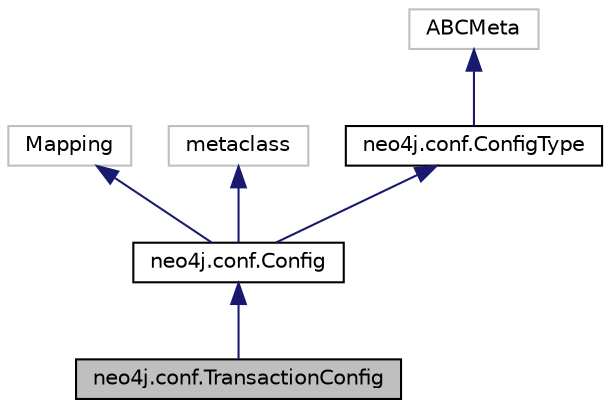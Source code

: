 digraph "neo4j.conf.TransactionConfig"
{
 // LATEX_PDF_SIZE
  edge [fontname="Helvetica",fontsize="10",labelfontname="Helvetica",labelfontsize="10"];
  node [fontname="Helvetica",fontsize="10",shape=record];
  Node1 [label="neo4j.conf.TransactionConfig",height=0.2,width=0.4,color="black", fillcolor="grey75", style="filled", fontcolor="black",tooltip=" "];
  Node2 -> Node1 [dir="back",color="midnightblue",fontsize="10",style="solid"];
  Node2 [label="neo4j.conf.Config",height=0.2,width=0.4,color="black", fillcolor="white", style="filled",URL="$classneo4j_1_1conf_1_1_config.html",tooltip=" "];
  Node3 -> Node2 [dir="back",color="midnightblue",fontsize="10",style="solid"];
  Node3 [label="Mapping",height=0.2,width=0.4,color="grey75", fillcolor="white", style="filled",tooltip=" "];
  Node4 -> Node2 [dir="back",color="midnightblue",fontsize="10",style="solid"];
  Node4 [label="metaclass",height=0.2,width=0.4,color="grey75", fillcolor="white", style="filled",tooltip=" "];
  Node5 -> Node2 [dir="back",color="midnightblue",fontsize="10",style="solid"];
  Node5 [label="neo4j.conf.ConfigType",height=0.2,width=0.4,color="black", fillcolor="white", style="filled",URL="$classneo4j_1_1conf_1_1_config_type.html",tooltip=" "];
  Node6 -> Node5 [dir="back",color="midnightblue",fontsize="10",style="solid"];
  Node6 [label="ABCMeta",height=0.2,width=0.4,color="grey75", fillcolor="white", style="filled",tooltip=" "];
}
